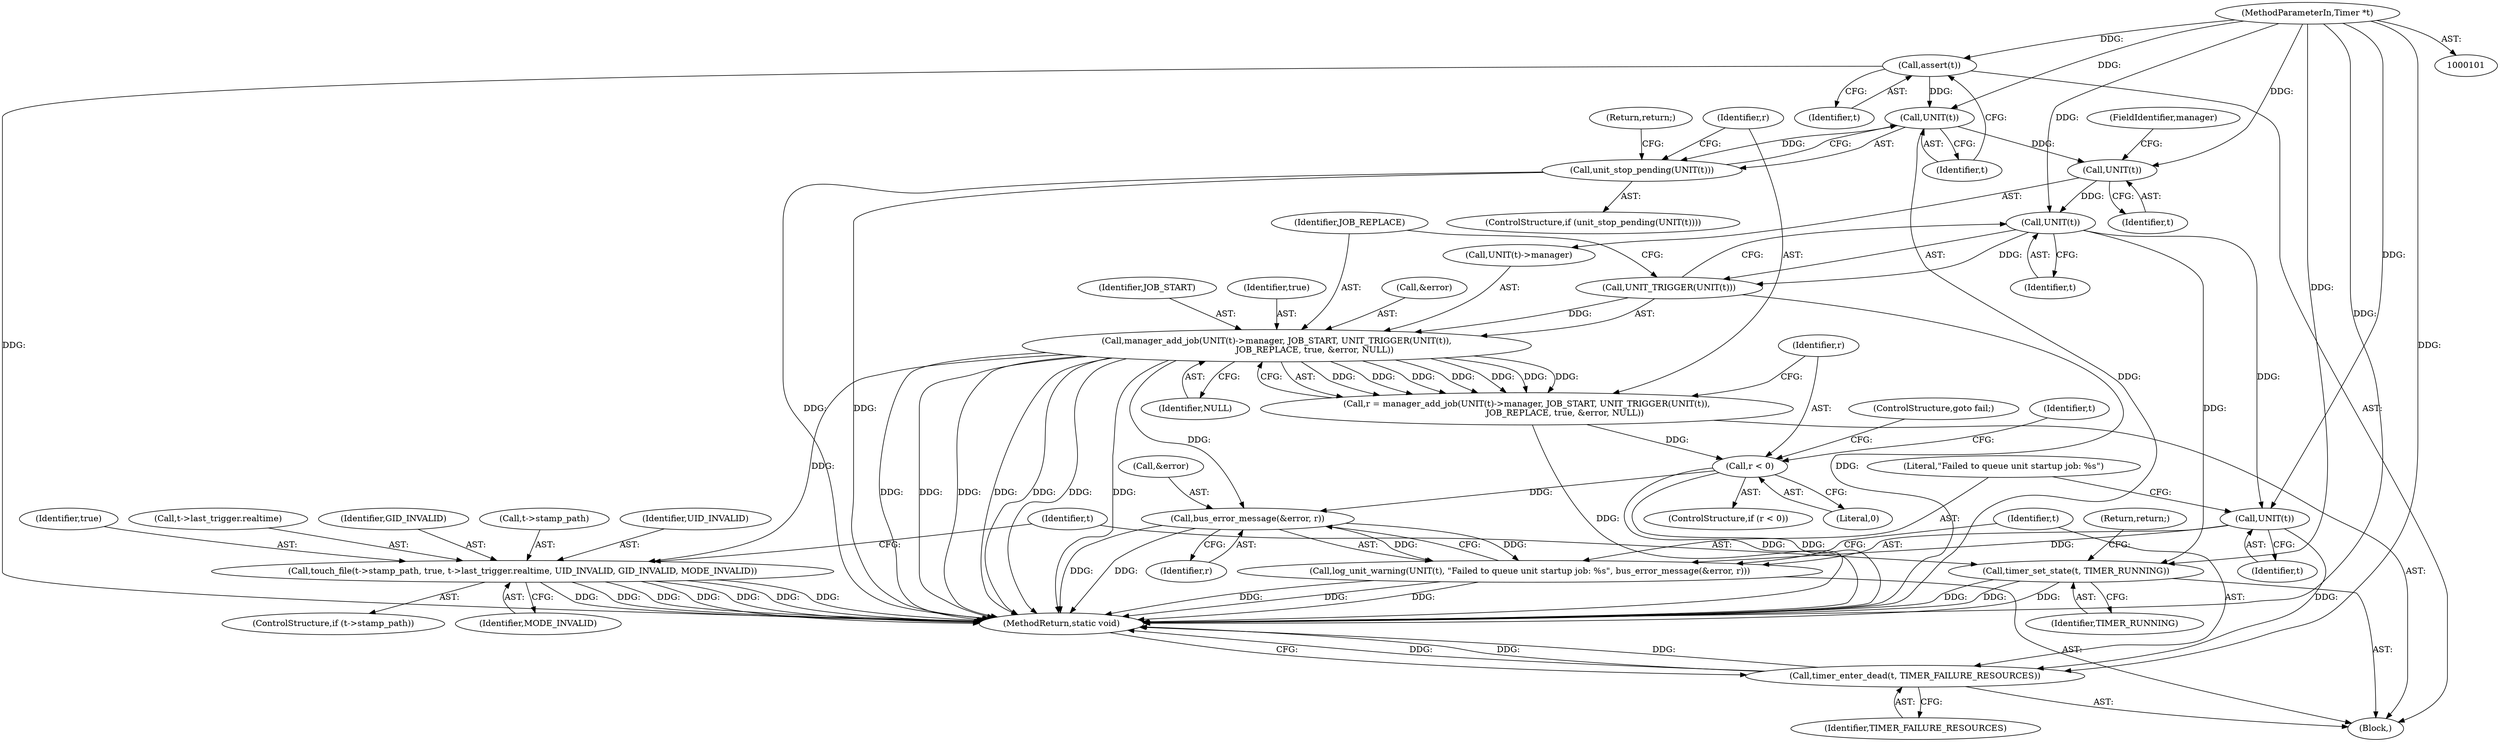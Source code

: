 digraph "0_systemd_ee735086f8670be1591fa9593e80dd60163a7a2f_1@API" {
"1000109" [label="(Call,assert(t))"];
"1000102" [label="(MethodParameterIn,Timer *t)"];
"1000113" [label="(Call,UNIT(t))"];
"1000112" [label="(Call,unit_stop_pending(UNIT(t)))"];
"1000120" [label="(Call,UNIT(t))"];
"1000125" [label="(Call,UNIT(t))"];
"1000124" [label="(Call,UNIT_TRIGGER(UNIT(t)))"];
"1000118" [label="(Call,manager_add_job(UNIT(t)->manager, JOB_START, UNIT_TRIGGER(UNIT(t)),\n                            JOB_REPLACE, true, &error, NULL))"];
"1000116" [label="(Call,r = manager_add_job(UNIT(t)->manager, JOB_START, UNIT_TRIGGER(UNIT(t)),\n                            JOB_REPLACE, true, &error, NULL))"];
"1000133" [label="(Call,r < 0)"];
"1000168" [label="(Call,bus_error_message(&error, r))"];
"1000164" [label="(Call,log_unit_warning(UNIT(t), \"Failed to queue unit startup job: %s\", bus_error_message(&error, r)))"];
"1000146" [label="(Call,touch_file(t->stamp_path, true, t->last_trigger.realtime, UID_INVALID, GID_INVALID, MODE_INVALID))"];
"1000159" [label="(Call,timer_set_state(t, TIMER_RUNNING))"];
"1000165" [label="(Call,UNIT(t))"];
"1000172" [label="(Call,timer_enter_dead(t, TIMER_FAILURE_RESOURCES))"];
"1000166" [label="(Identifier,t)"];
"1000175" [label="(MethodReturn,static void)"];
"1000126" [label="(Identifier,t)"];
"1000128" [label="(Identifier,true)"];
"1000122" [label="(FieldIdentifier,manager)"];
"1000151" [label="(Call,t->last_trigger.realtime)"];
"1000167" [label="(Literal,\"Failed to queue unit startup job: %s\")"];
"1000157" [label="(Identifier,GID_INVALID)"];
"1000111" [label="(ControlStructure,if (unit_stop_pending(UNIT(t))))"];
"1000109" [label="(Call,assert(t))"];
"1000117" [label="(Identifier,r)"];
"1000140" [label="(Identifier,t)"];
"1000171" [label="(Identifier,r)"];
"1000165" [label="(Call,UNIT(t))"];
"1000110" [label="(Identifier,t)"];
"1000113" [label="(Call,UNIT(t))"];
"1000120" [label="(Call,UNIT(t))"];
"1000161" [label="(Identifier,TIMER_RUNNING)"];
"1000142" [label="(ControlStructure,if (t->stamp_path))"];
"1000164" [label="(Call,log_unit_warning(UNIT(t), \"Failed to queue unit startup job: %s\", bus_error_message(&error, r)))"];
"1000119" [label="(Call,UNIT(t)->manager)"];
"1000118" [label="(Call,manager_add_job(UNIT(t)->manager, JOB_START, UNIT_TRIGGER(UNIT(t)),\n                            JOB_REPLACE, true, &error, NULL))"];
"1000136" [label="(ControlStructure,goto fail;)"];
"1000135" [label="(Literal,0)"];
"1000169" [label="(Call,&error)"];
"1000147" [label="(Call,t->stamp_path)"];
"1000156" [label="(Identifier,UID_INVALID)"];
"1000160" [label="(Identifier,t)"];
"1000146" [label="(Call,touch_file(t->stamp_path, true, t->last_trigger.realtime, UID_INVALID, GID_INVALID, MODE_INVALID))"];
"1000124" [label="(Call,UNIT_TRIGGER(UNIT(t)))"];
"1000129" [label="(Call,&error)"];
"1000133" [label="(Call,r < 0)"];
"1000131" [label="(Identifier,NULL)"];
"1000159" [label="(Call,timer_set_state(t, TIMER_RUNNING))"];
"1000125" [label="(Call,UNIT(t))"];
"1000127" [label="(Identifier,JOB_REPLACE)"];
"1000162" [label="(Return,return;)"];
"1000112" [label="(Call,unit_stop_pending(UNIT(t)))"];
"1000168" [label="(Call,bus_error_message(&error, r))"];
"1000103" [label="(Block,)"];
"1000102" [label="(MethodParameterIn,Timer *t)"];
"1000116" [label="(Call,r = manager_add_job(UNIT(t)->manager, JOB_START, UNIT_TRIGGER(UNIT(t)),\n                            JOB_REPLACE, true, &error, NULL))"];
"1000115" [label="(Return,return;)"];
"1000134" [label="(Identifier,r)"];
"1000114" [label="(Identifier,t)"];
"1000132" [label="(ControlStructure,if (r < 0))"];
"1000174" [label="(Identifier,TIMER_FAILURE_RESOURCES)"];
"1000173" [label="(Identifier,t)"];
"1000150" [label="(Identifier,true)"];
"1000172" [label="(Call,timer_enter_dead(t, TIMER_FAILURE_RESOURCES))"];
"1000158" [label="(Identifier,MODE_INVALID)"];
"1000121" [label="(Identifier,t)"];
"1000123" [label="(Identifier,JOB_START)"];
"1000109" -> "1000103"  [label="AST: "];
"1000109" -> "1000110"  [label="CFG: "];
"1000110" -> "1000109"  [label="AST: "];
"1000114" -> "1000109"  [label="CFG: "];
"1000109" -> "1000175"  [label="DDG: "];
"1000102" -> "1000109"  [label="DDG: "];
"1000109" -> "1000113"  [label="DDG: "];
"1000102" -> "1000101"  [label="AST: "];
"1000102" -> "1000175"  [label="DDG: "];
"1000102" -> "1000113"  [label="DDG: "];
"1000102" -> "1000120"  [label="DDG: "];
"1000102" -> "1000125"  [label="DDG: "];
"1000102" -> "1000159"  [label="DDG: "];
"1000102" -> "1000165"  [label="DDG: "];
"1000102" -> "1000172"  [label="DDG: "];
"1000113" -> "1000112"  [label="AST: "];
"1000113" -> "1000114"  [label="CFG: "];
"1000114" -> "1000113"  [label="AST: "];
"1000112" -> "1000113"  [label="CFG: "];
"1000113" -> "1000175"  [label="DDG: "];
"1000113" -> "1000112"  [label="DDG: "];
"1000113" -> "1000120"  [label="DDG: "];
"1000112" -> "1000111"  [label="AST: "];
"1000115" -> "1000112"  [label="CFG: "];
"1000117" -> "1000112"  [label="CFG: "];
"1000112" -> "1000175"  [label="DDG: "];
"1000112" -> "1000175"  [label="DDG: "];
"1000120" -> "1000119"  [label="AST: "];
"1000120" -> "1000121"  [label="CFG: "];
"1000121" -> "1000120"  [label="AST: "];
"1000122" -> "1000120"  [label="CFG: "];
"1000120" -> "1000125"  [label="DDG: "];
"1000125" -> "1000124"  [label="AST: "];
"1000125" -> "1000126"  [label="CFG: "];
"1000126" -> "1000125"  [label="AST: "];
"1000124" -> "1000125"  [label="CFG: "];
"1000125" -> "1000124"  [label="DDG: "];
"1000125" -> "1000159"  [label="DDG: "];
"1000125" -> "1000165"  [label="DDG: "];
"1000124" -> "1000118"  [label="AST: "];
"1000127" -> "1000124"  [label="CFG: "];
"1000124" -> "1000175"  [label="DDG: "];
"1000124" -> "1000118"  [label="DDG: "];
"1000118" -> "1000116"  [label="AST: "];
"1000118" -> "1000131"  [label="CFG: "];
"1000119" -> "1000118"  [label="AST: "];
"1000123" -> "1000118"  [label="AST: "];
"1000127" -> "1000118"  [label="AST: "];
"1000128" -> "1000118"  [label="AST: "];
"1000129" -> "1000118"  [label="AST: "];
"1000131" -> "1000118"  [label="AST: "];
"1000116" -> "1000118"  [label="CFG: "];
"1000118" -> "1000175"  [label="DDG: "];
"1000118" -> "1000175"  [label="DDG: "];
"1000118" -> "1000175"  [label="DDG: "];
"1000118" -> "1000175"  [label="DDG: "];
"1000118" -> "1000175"  [label="DDG: "];
"1000118" -> "1000175"  [label="DDG: "];
"1000118" -> "1000175"  [label="DDG: "];
"1000118" -> "1000116"  [label="DDG: "];
"1000118" -> "1000116"  [label="DDG: "];
"1000118" -> "1000116"  [label="DDG: "];
"1000118" -> "1000116"  [label="DDG: "];
"1000118" -> "1000116"  [label="DDG: "];
"1000118" -> "1000116"  [label="DDG: "];
"1000118" -> "1000116"  [label="DDG: "];
"1000118" -> "1000146"  [label="DDG: "];
"1000118" -> "1000168"  [label="DDG: "];
"1000116" -> "1000103"  [label="AST: "];
"1000117" -> "1000116"  [label="AST: "];
"1000134" -> "1000116"  [label="CFG: "];
"1000116" -> "1000175"  [label="DDG: "];
"1000116" -> "1000133"  [label="DDG: "];
"1000133" -> "1000132"  [label="AST: "];
"1000133" -> "1000135"  [label="CFG: "];
"1000134" -> "1000133"  [label="AST: "];
"1000135" -> "1000133"  [label="AST: "];
"1000136" -> "1000133"  [label="CFG: "];
"1000140" -> "1000133"  [label="CFG: "];
"1000133" -> "1000175"  [label="DDG: "];
"1000133" -> "1000175"  [label="DDG: "];
"1000133" -> "1000168"  [label="DDG: "];
"1000168" -> "1000164"  [label="AST: "];
"1000168" -> "1000171"  [label="CFG: "];
"1000169" -> "1000168"  [label="AST: "];
"1000171" -> "1000168"  [label="AST: "];
"1000164" -> "1000168"  [label="CFG: "];
"1000168" -> "1000175"  [label="DDG: "];
"1000168" -> "1000175"  [label="DDG: "];
"1000168" -> "1000164"  [label="DDG: "];
"1000168" -> "1000164"  [label="DDG: "];
"1000164" -> "1000103"  [label="AST: "];
"1000165" -> "1000164"  [label="AST: "];
"1000167" -> "1000164"  [label="AST: "];
"1000173" -> "1000164"  [label="CFG: "];
"1000164" -> "1000175"  [label="DDG: "];
"1000164" -> "1000175"  [label="DDG: "];
"1000164" -> "1000175"  [label="DDG: "];
"1000165" -> "1000164"  [label="DDG: "];
"1000146" -> "1000142"  [label="AST: "];
"1000146" -> "1000158"  [label="CFG: "];
"1000147" -> "1000146"  [label="AST: "];
"1000150" -> "1000146"  [label="AST: "];
"1000151" -> "1000146"  [label="AST: "];
"1000156" -> "1000146"  [label="AST: "];
"1000157" -> "1000146"  [label="AST: "];
"1000158" -> "1000146"  [label="AST: "];
"1000160" -> "1000146"  [label="CFG: "];
"1000146" -> "1000175"  [label="DDG: "];
"1000146" -> "1000175"  [label="DDG: "];
"1000146" -> "1000175"  [label="DDG: "];
"1000146" -> "1000175"  [label="DDG: "];
"1000146" -> "1000175"  [label="DDG: "];
"1000146" -> "1000175"  [label="DDG: "];
"1000146" -> "1000175"  [label="DDG: "];
"1000159" -> "1000103"  [label="AST: "];
"1000159" -> "1000161"  [label="CFG: "];
"1000160" -> "1000159"  [label="AST: "];
"1000161" -> "1000159"  [label="AST: "];
"1000162" -> "1000159"  [label="CFG: "];
"1000159" -> "1000175"  [label="DDG: "];
"1000159" -> "1000175"  [label="DDG: "];
"1000159" -> "1000175"  [label="DDG: "];
"1000165" -> "1000166"  [label="CFG: "];
"1000166" -> "1000165"  [label="AST: "];
"1000167" -> "1000165"  [label="CFG: "];
"1000165" -> "1000172"  [label="DDG: "];
"1000172" -> "1000103"  [label="AST: "];
"1000172" -> "1000174"  [label="CFG: "];
"1000173" -> "1000172"  [label="AST: "];
"1000174" -> "1000172"  [label="AST: "];
"1000175" -> "1000172"  [label="CFG: "];
"1000172" -> "1000175"  [label="DDG: "];
"1000172" -> "1000175"  [label="DDG: "];
"1000172" -> "1000175"  [label="DDG: "];
}
